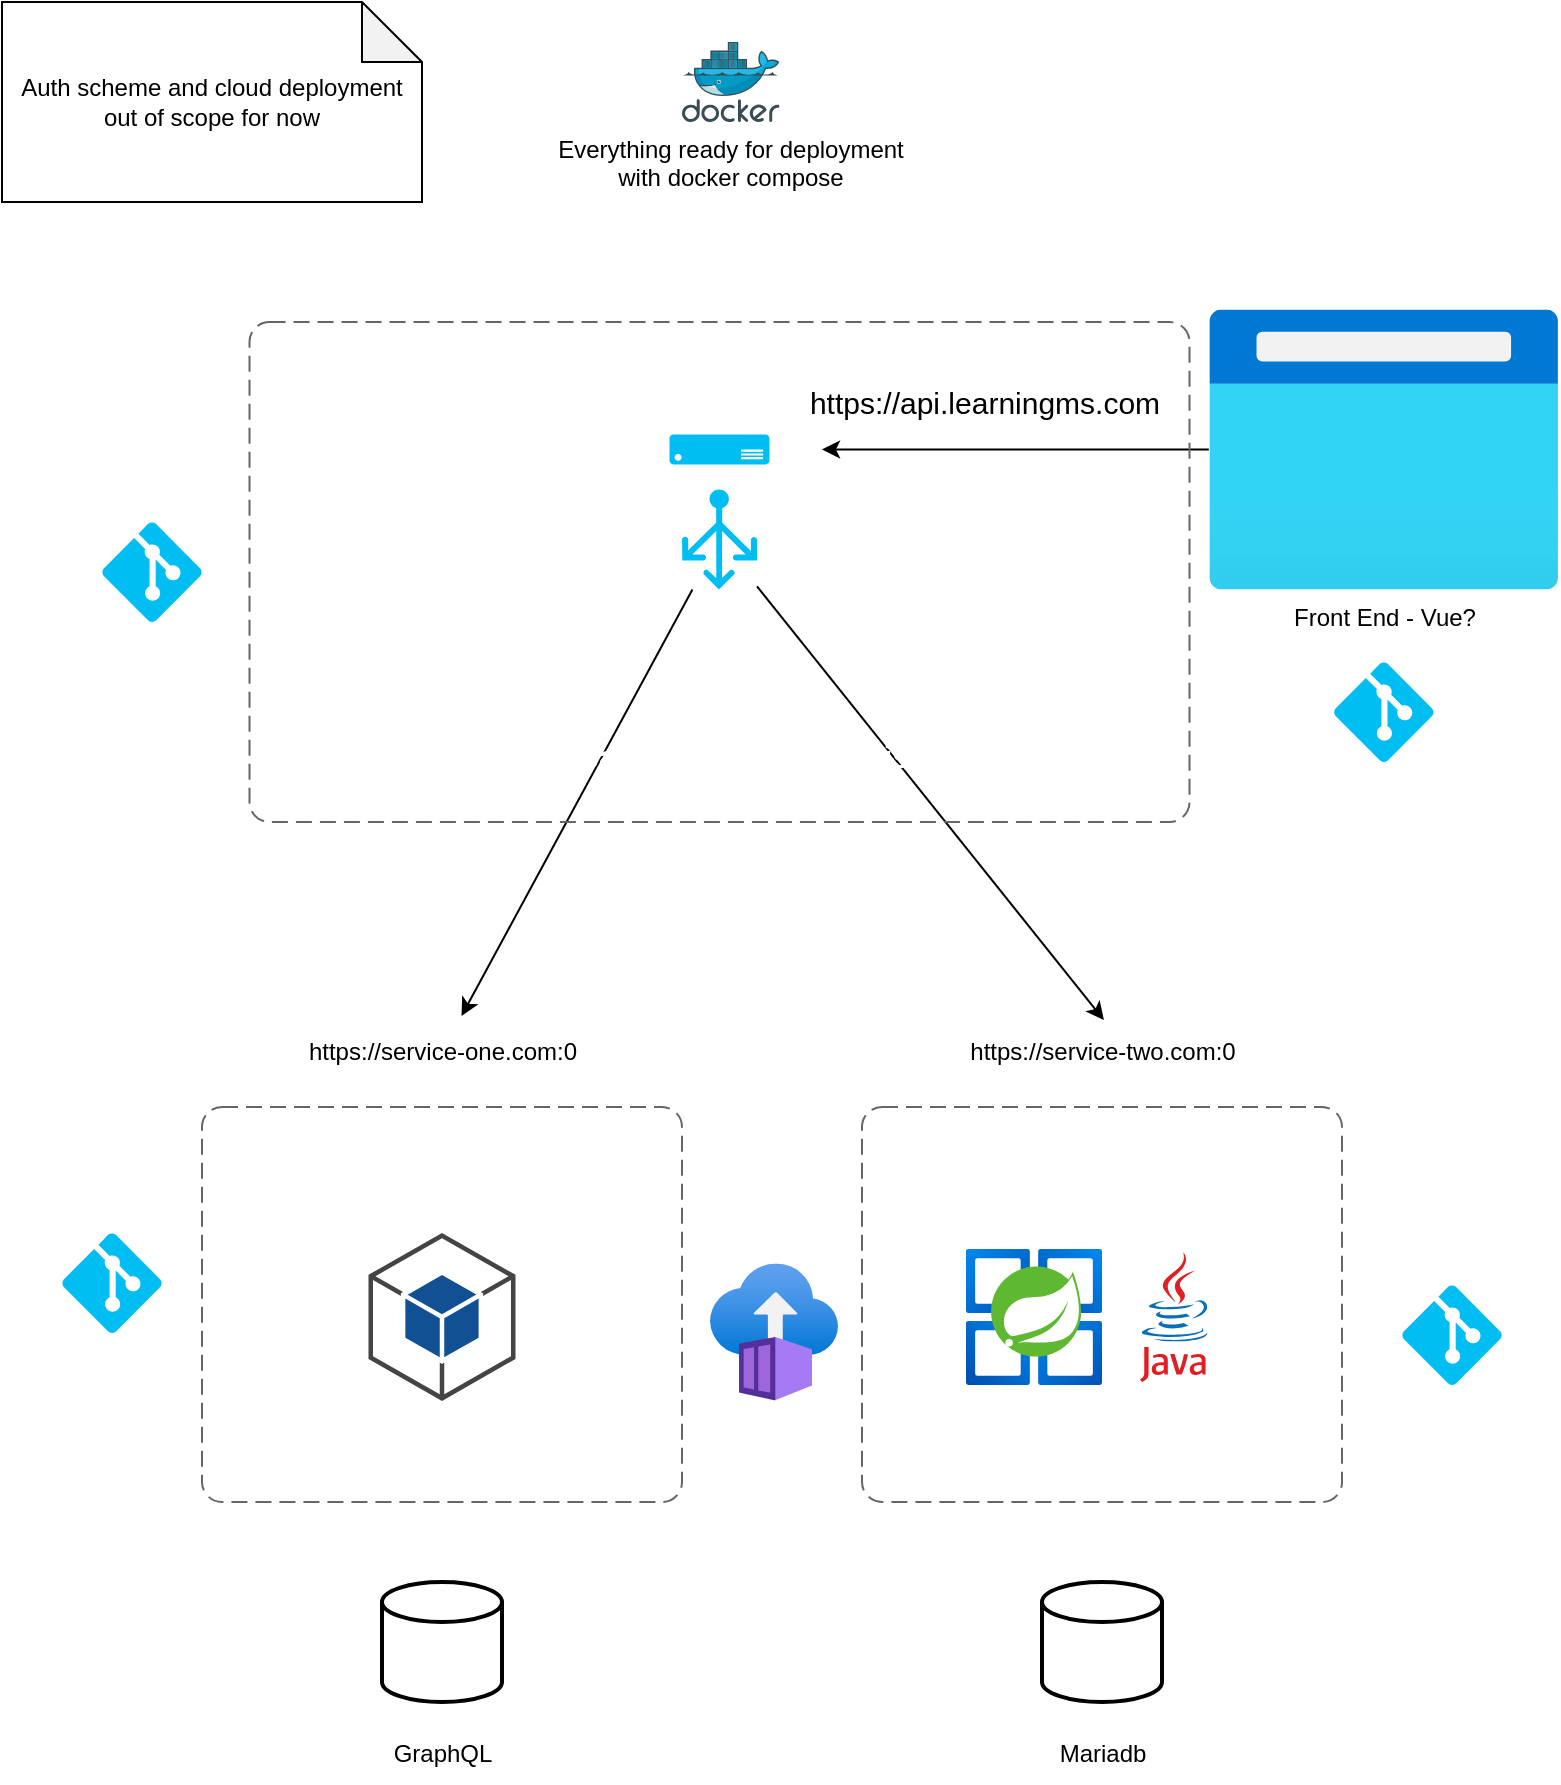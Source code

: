 <mxfile>
    <diagram id="IqBbU6rmLj6iQJ4ehn9A" name="Page-1">
        <mxGraphModel dx="1075" dy="1890" grid="1" gridSize="10" guides="1" tooltips="1" connect="1" arrows="1" fold="1" page="1" pageScale="1" pageWidth="850" pageHeight="1100" math="0" shadow="0">
            <root>
                <mxCell id="0"/>
                <mxCell id="1" parent="0"/>
                <mxCell id="2" value="" style="strokeWidth=2;html=1;shape=mxgraph.flowchart.database;whiteSpace=wrap;" parent="1" vertex="1">
                    <mxGeometry x="540" y="650" width="60" height="60" as="geometry"/>
                </mxCell>
                <mxCell id="3" value="" style="strokeWidth=2;html=1;shape=mxgraph.flowchart.database;whiteSpace=wrap;" parent="1" vertex="1">
                    <mxGeometry x="210" y="650" width="60" height="60" as="geometry"/>
                </mxCell>
                <mxCell id="6" value="" style="outlineConnect=0;dashed=0;verticalLabelPosition=bottom;verticalAlign=top;align=center;html=1;shape=mxgraph.aws3.android;fillColor=#115193;gradientColor=none;" parent="1" vertex="1">
                    <mxGeometry x="203.25" y="475.5" width="73.5" height="84" as="geometry"/>
                </mxCell>
                <mxCell id="7" value="" style="dashed=0;outlineConnect=0;html=1;align=center;labelPosition=center;verticalLabelPosition=bottom;verticalAlign=top;shape=mxgraph.weblogos.java" parent="1" vertex="1">
                    <mxGeometry x="589" y="485" width="34.4" height="65" as="geometry"/>
                </mxCell>
                <mxCell id="8" value="" style="aspect=fixed;html=1;points=[];align=center;image;fontSize=12;image=img/lib/azure2/compute/Azure_Spring_Cloud.svg;" parent="1" vertex="1">
                    <mxGeometry x="502" y="483.5" width="68" height="68" as="geometry"/>
                </mxCell>
                <mxCell id="13" value="GraphQL" style="text;html=1;align=center;verticalAlign=middle;resizable=0;points=[];autosize=1;strokeColor=none;fillColor=none;" parent="1" vertex="1">
                    <mxGeometry x="205" y="720.5" width="70" height="30" as="geometry"/>
                </mxCell>
                <mxCell id="14" value="Mariadb" style="text;html=1;align=center;verticalAlign=middle;resizable=0;points=[];autosize=1;strokeColor=none;fillColor=none;" parent="1" vertex="1">
                    <mxGeometry x="535" y="720.5" width="70" height="30" as="geometry"/>
                </mxCell>
                <mxCell id="18" value="" style="aspect=fixed;html=1;points=[];align=center;image;fontSize=12;image=img/lib/azure2/containers/Container_Instances.svg;" parent="1" vertex="1">
                    <mxGeometry x="374" y="490.5" width="64" height="69" as="geometry"/>
                </mxCell>
                <object placeholders="1" c4Name="API 1 - dotnet" c4Type="ContainerScopeBoundary" c4Application="LearningMS" label="&lt;font style=&quot;font-size: 16px&quot;&gt;&lt;b&gt;&lt;div style=&quot;text-align: left&quot;&gt;%c4Name%&lt;/div&gt;&lt;/b&gt;&lt;/font&gt;&lt;div style=&quot;text-align: left&quot;&gt;[%c4Application%]&lt;/div&gt;" id="26">
                    <mxCell style="rounded=1;fontSize=11;whiteSpace=wrap;html=1;dashed=1;arcSize=20;fillColor=none;strokeColor=#666666;fontColor=#FFFFFF;labelBackgroundColor=none;align=left;verticalAlign=bottom;labelBorderColor=none;spacingTop=0;spacing=10;dashPattern=8 4;metaEdit=1;rotatable=0;perimeter=rectanglePerimeter;labelPadding=0;allowArrows=0;connectable=0;expand=0;recursiveResize=0;editable=1;pointerEvents=0;absoluteArcSize=1;points=[[0.25,0,0],[0.5,0,0],[0.75,0,0],[1,0.25,0],[1,0.5,0],[1,0.75,0],[0.75,1,0],[0.5,1,0],[0.25,1,0],[0,0.75,0],[0,0.5,0],[0,0.25,0]];" parent="1" vertex="1">
                        <mxGeometry x="120" y="412.5" width="240" height="197.5" as="geometry"/>
                    </mxCell>
                </object>
                <object placeholders="1" c4Name="API 2 - Spring Boot" c4Type="ContainerScopeBoundary" c4Application="LearningMS" label="&lt;font style=&quot;font-size: 16px&quot;&gt;&lt;b&gt;&lt;div style=&quot;text-align: left&quot;&gt;%c4Name%&lt;/div&gt;&lt;/b&gt;&lt;/font&gt;&lt;div style=&quot;text-align: left&quot;&gt;[%c4Application%]&lt;/div&gt;" id="27">
                    <mxCell style="rounded=1;fontSize=11;whiteSpace=wrap;html=1;dashed=1;arcSize=20;fillColor=none;strokeColor=#666666;fontColor=#FFFFFF;labelBackgroundColor=none;align=left;verticalAlign=bottom;labelBorderColor=none;spacingTop=0;spacing=10;dashPattern=8 4;metaEdit=1;rotatable=0;perimeter=rectanglePerimeter;labelPadding=0;allowArrows=0;connectable=0;expand=0;recursiveResize=0;editable=1;pointerEvents=0;absoluteArcSize=1;points=[[0.25,0,0],[0.5,0,0],[0.75,0,0],[1,0.25,0],[1,0.5,0],[1,0.75,0],[0.75,1,0],[0.5,1,0],[0.25,1,0],[0,0.75,0],[0,0.5,0],[0,0.25,0]];" parent="1" vertex="1">
                        <mxGeometry x="450" y="412.5" width="240" height="197.5" as="geometry"/>
                    </mxCell>
                </object>
                <mxCell id="31" value="Everything ready for deployment&lt;br&gt;with docker compose" style="sketch=0;aspect=fixed;html=1;points=[];align=center;image;fontSize=12;image=img/lib/mscae/Docker.svg;" parent="1" vertex="1">
                    <mxGeometry x="360" y="-120" width="48.78" height="40" as="geometry"/>
                </mxCell>
                <mxCell id="33" value="https://service-one.com:0" style="text;html=1;align=center;verticalAlign=middle;resizable=0;points=[];autosize=1;strokeColor=none;fillColor=none;" parent="1" vertex="1">
                    <mxGeometry x="160" y="370" width="160" height="30" as="geometry"/>
                </mxCell>
                <mxCell id="34" value="https://service-two.com:0" style="text;html=1;align=center;verticalAlign=middle;resizable=0;points=[];autosize=1;strokeColor=none;fillColor=none;" parent="1" vertex="1">
                    <mxGeometry x="490" y="370" width="160" height="30" as="geometry"/>
                </mxCell>
                <mxCell id="36" style="edgeStyle=none;html=1;entryX=0.561;entryY=-0.1;entryDx=0;entryDy=0;entryPerimeter=0;" parent="1" source="35" target="33" edge="1">
                    <mxGeometry relative="1" as="geometry">
                        <mxPoint x="260" y="360" as="targetPoint"/>
                    </mxGeometry>
                </mxCell>
                <mxCell id="37" style="edgeStyle=none;html=1;entryX=0.506;entryY=-0.033;entryDx=0;entryDy=0;entryPerimeter=0;" parent="1" source="35" target="34" edge="1">
                    <mxGeometry relative="1" as="geometry">
                        <Array as="points"/>
                    </mxGeometry>
                </mxCell>
                <mxCell id="35" value="" style="verticalLabelPosition=bottom;html=1;verticalAlign=top;align=center;strokeColor=none;fillColor=#00BEF2;shape=mxgraph.azure.load_balancer_generic;pointerEvents=1;" parent="1" vertex="1">
                    <mxGeometry x="360" y="103.75" width="37.5" height="50" as="geometry"/>
                </mxCell>
                <mxCell id="41" style="edgeStyle=none;html=1;entryX=1;entryY=0.5;entryDx=0;entryDy=0;fontSize=21;" parent="1" source="40" edge="1">
                    <mxGeometry relative="1" as="geometry">
                        <mxPoint x="430" y="83.75" as="targetPoint"/>
                    </mxGeometry>
                </mxCell>
                <mxCell id="42" value="https://api.learningms.com" style="edgeLabel;html=1;align=center;verticalAlign=middle;resizable=0;points=[];fontSize=15;" parent="41" vertex="1" connectable="0">
                    <mxGeometry x="0.229" y="-3" relative="1" as="geometry">
                        <mxPoint x="6" y="-21" as="offset"/>
                    </mxGeometry>
                </mxCell>
                <mxCell id="40" value="Front End - Vue?" style="aspect=fixed;html=1;points=[];align=center;image;fontSize=12;image=img/lib/azure2/general/Browser.svg;" parent="1" vertex="1">
                    <mxGeometry x="623.4" y="13.75" width="175" height="140" as="geometry"/>
                </mxCell>
                <object placeholders="1" c4Name="API Gateway / Load Balancer / Service Discovery - NGINX" c4Type="ContainerScopeBoundary" c4Application="LearningMS" label="&lt;font style=&quot;font-size: 16px&quot;&gt;&lt;b&gt;&lt;div style=&quot;text-align: left&quot;&gt;%c4Name%&lt;/div&gt;&lt;/b&gt;&lt;/font&gt;&lt;div style=&quot;text-align: left&quot;&gt;[%c4Application%]&lt;/div&gt;" id="43">
                    <mxCell style="rounded=1;fontSize=11;whiteSpace=wrap;html=1;dashed=1;arcSize=20;fillColor=none;strokeColor=#666666;fontColor=#FFFFFF;labelBackgroundColor=none;align=left;verticalAlign=bottom;labelBorderColor=none;spacingTop=0;spacing=10;dashPattern=8 4;metaEdit=1;rotatable=0;perimeter=rectanglePerimeter;labelPadding=0;allowArrows=0;connectable=0;expand=0;recursiveResize=0;editable=1;pointerEvents=0;absoluteArcSize=1;points=[[0.25,0,0],[0.5,0,0],[0.75,0,0],[1,0.25,0],[1,0.5,0],[1,0.75,0],[0.75,1,0],[0.5,1,0],[0.25,1,0],[0,0.75,0],[0,0.5,0],[0,0.25,0]];" parent="1" vertex="1">
                        <mxGeometry x="143.75" y="20" width="470" height="250" as="geometry"/>
                    </mxCell>
                </object>
                <mxCell id="44" value="" style="verticalLabelPosition=bottom;html=1;verticalAlign=top;align=center;strokeColor=none;fillColor=#00BEF2;shape=mxgraph.azure.server;fontSize=15;" parent="1" vertex="1">
                    <mxGeometry x="353.75" y="76.25" width="50" height="15" as="geometry"/>
                </mxCell>
                <mxCell id="46" value="&lt;font style=&quot;font-size: 13px;&quot;&gt;Submodule&lt;/font&gt;" style="verticalLabelPosition=bottom;html=1;verticalAlign=top;align=center;strokeColor=none;fillColor=#00BEF2;shape=mxgraph.azure.git_repository;fontSize=15;fontColor=#FFFFFF;" parent="1" vertex="1">
                    <mxGeometry x="50" y="475.5" width="50" height="50" as="geometry"/>
                </mxCell>
                <mxCell id="47" value="&lt;font style=&quot;font-size: 13px;&quot;&gt;Submodule&lt;/font&gt;" style="verticalLabelPosition=bottom;html=1;verticalAlign=top;align=center;strokeColor=none;fillColor=#00BEF2;shape=mxgraph.azure.git_repository;fontSize=15;fontColor=#FFFFFF;" parent="1" vertex="1">
                    <mxGeometry x="720" y="501.5" width="50" height="50" as="geometry"/>
                </mxCell>
                <mxCell id="48" value="&lt;font style=&quot;font-size: 13px;&quot;&gt;Submodule&lt;/font&gt;" style="verticalLabelPosition=bottom;html=1;verticalAlign=top;align=center;strokeColor=none;fillColor=#00BEF2;shape=mxgraph.azure.git_repository;fontSize=15;fontColor=#FFFFFF;" parent="1" vertex="1">
                    <mxGeometry x="685.9" y="190" width="50" height="50" as="geometry"/>
                </mxCell>
                <mxCell id="49" value="Submodule" style="verticalLabelPosition=bottom;html=1;verticalAlign=top;align=center;strokeColor=none;fillColor=#00BEF2;shape=mxgraph.azure.git_repository;fontSize=15;fontColor=#FFFFFF;" parent="1" vertex="1">
                    <mxGeometry x="70" y="120" width="50" height="50" as="geometry"/>
                </mxCell>
                <mxCell id="51" value="Auth scheme and cloud deployment&lt;br&gt;out of scope for now" style="shape=note;whiteSpace=wrap;html=1;backgroundOutline=1;darkOpacity=0.05;" parent="1" vertex="1">
                    <mxGeometry x="20" y="-140" width="210" height="100" as="geometry"/>
                </mxCell>
            </root>
        </mxGraphModel>
    </diagram>
</mxfile>